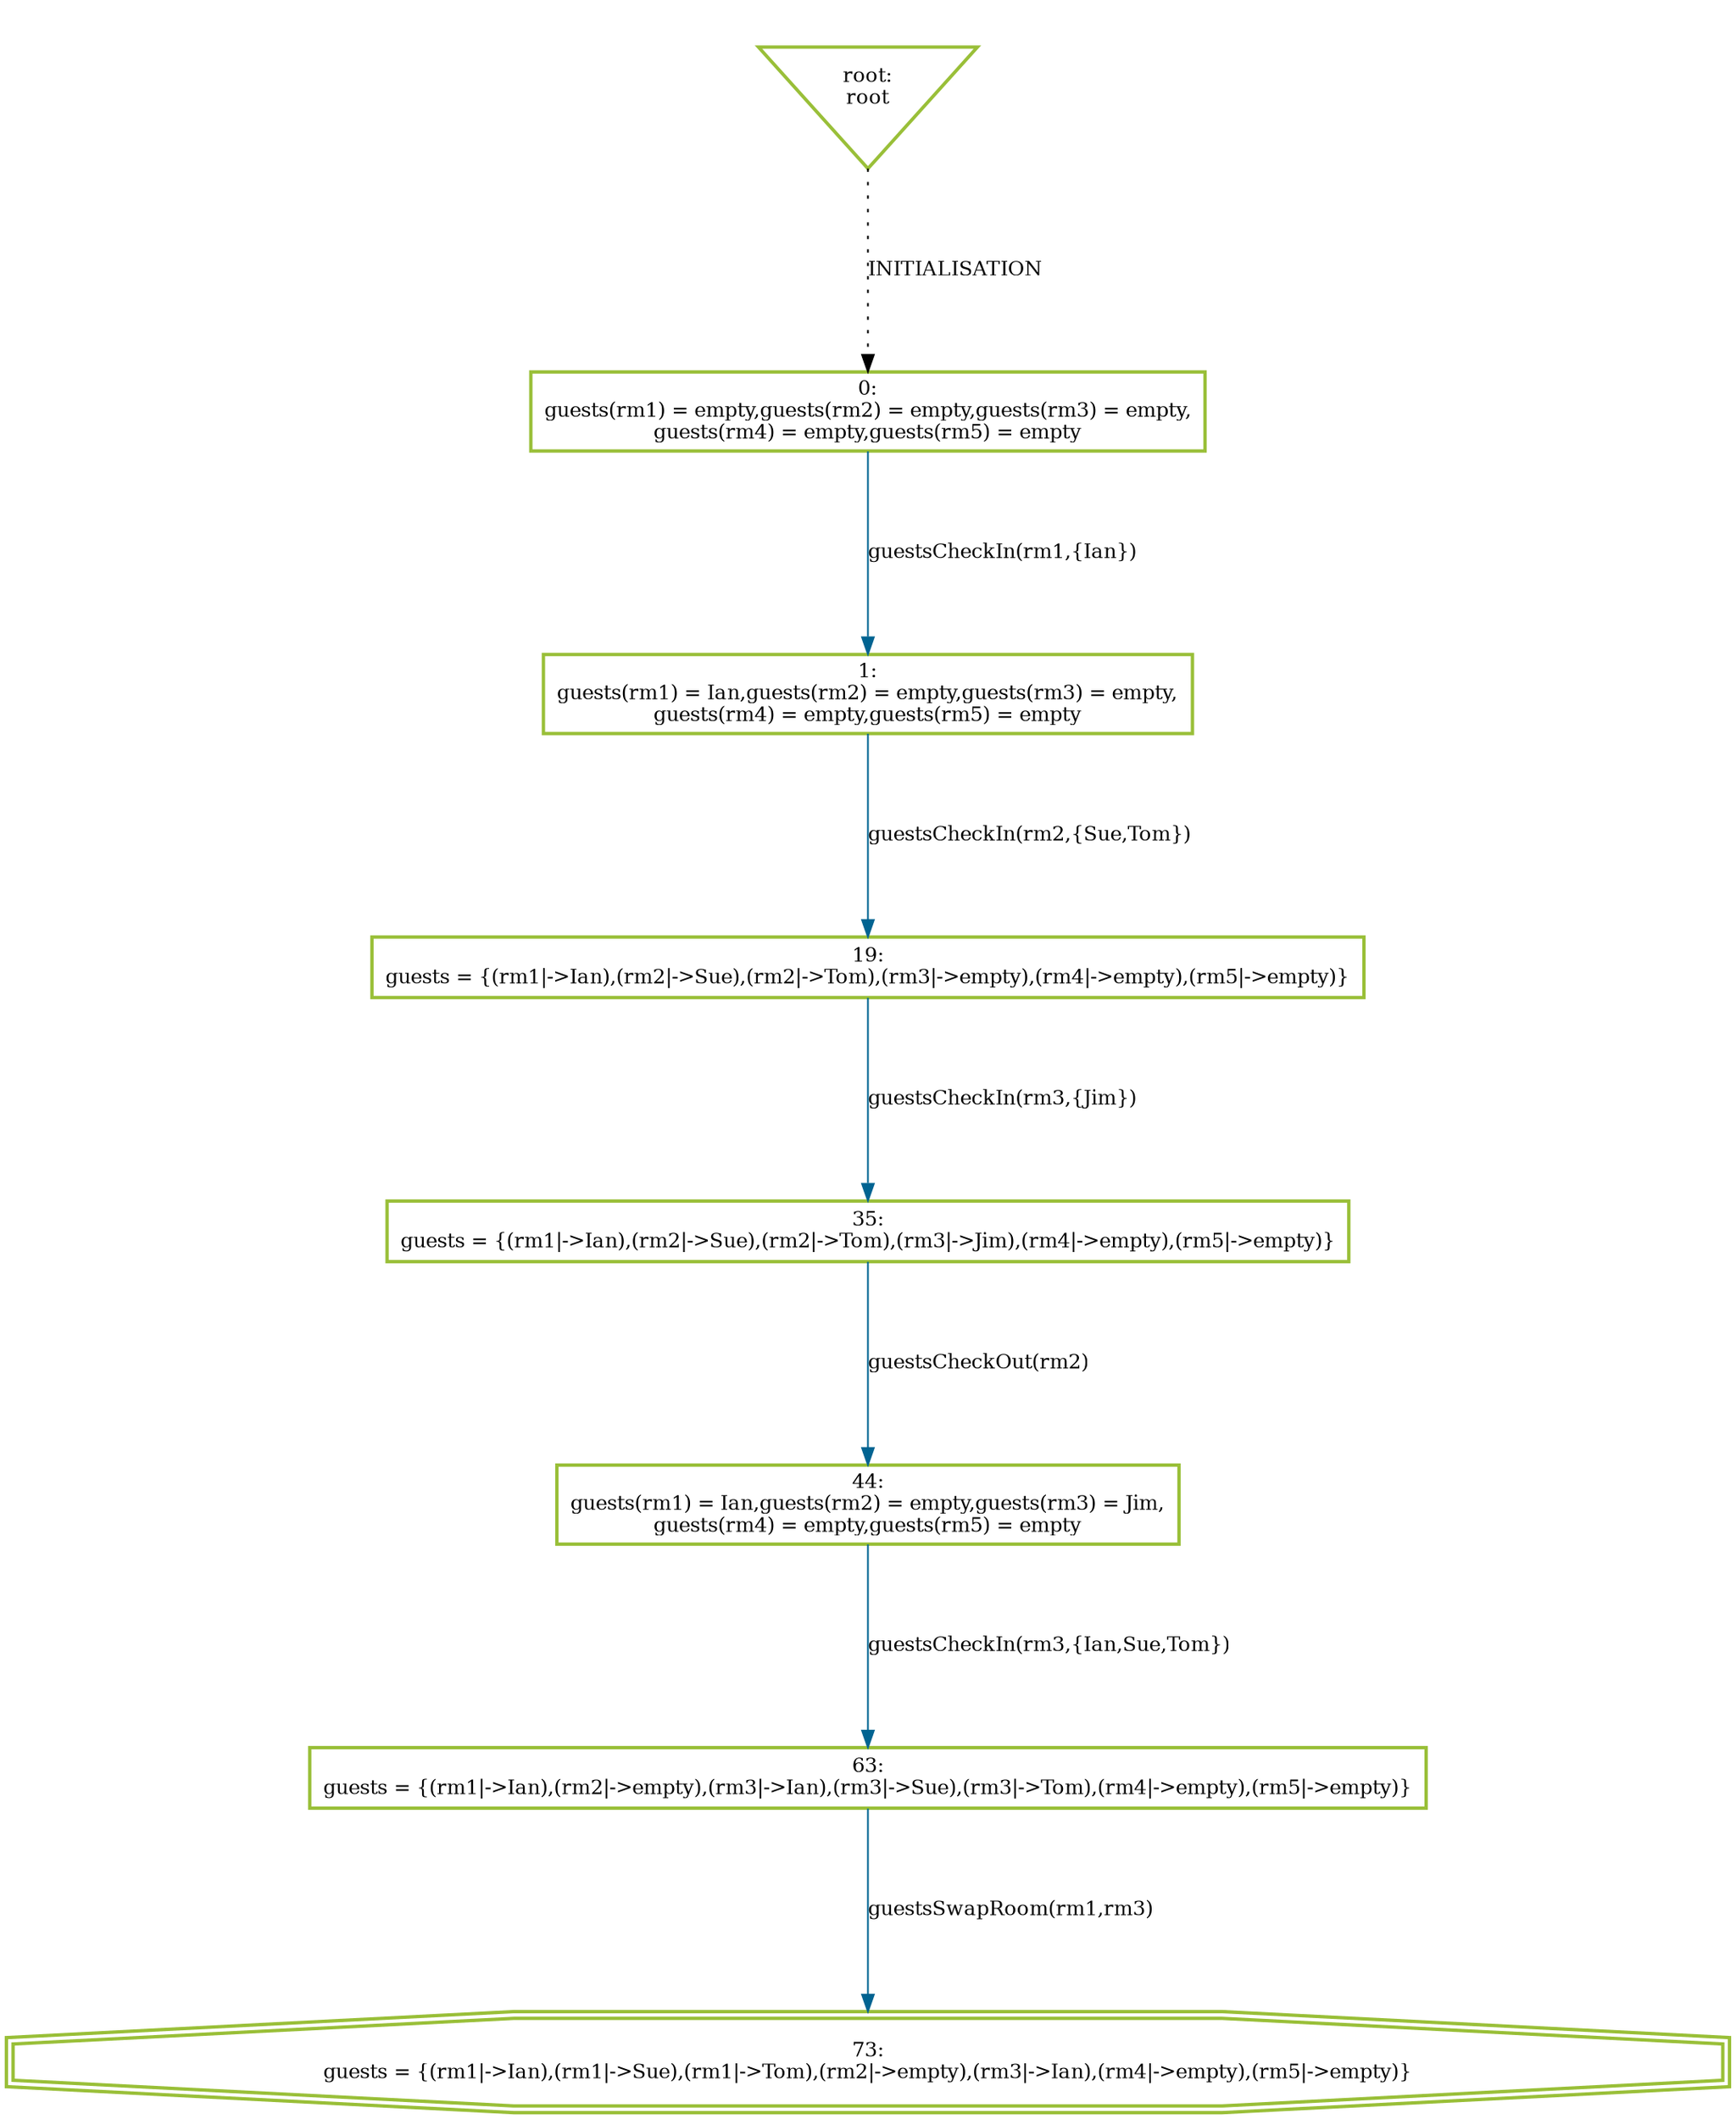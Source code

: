 digraph history {
graph [nodesep=1.5, ranksep=1.5];
0 [shape=box, color="#99BF38", fontsize=12, penwidth=2, label="0:\nguests(rm1) = empty,guests(rm2) = empty,guests(rm3) = empty,\nguests(rm4) = empty,guests(rm5) = empty"];

1 [shape=box, color="#99BF38", fontsize=12, penwidth=2, label="1:\nguests(rm1) = Ian,guests(rm2) = empty,guests(rm3) = empty,\nguests(rm4) = empty,guests(rm5) = empty"];

19 [shape=box, color="#99BF38", fontsize=12, penwidth=2, label="19:\nguests = \{(rm1\|-\>Ian),(rm2\|-\>Sue),(rm2\|-\>Tom),(rm3\|-\>empty),(rm4\|-\>empty),(rm5\|-\>empty)\}"];

35 [shape=box, color="#99BF38", fontsize=12, penwidth=2, label="35:\nguests = \{(rm1\|-\>Ian),(rm2\|-\>Sue),(rm2\|-\>Tom),(rm3\|-\>Jim),(rm4\|-\>empty),(rm5\|-\>empty)\}"];

44 [shape=box, color="#99BF38", fontsize=12, penwidth=2, label="44:\nguests(rm1) = Ian,guests(rm2) = empty,guests(rm3) = Jim,\nguests(rm4) = empty,guests(rm5) = empty"];

63 [shape=box, color="#99BF38", fontsize=12, penwidth=2, label="63:\nguests = \{(rm1\|-\>Ian),(rm2\|-\>empty),(rm3\|-\>Ian),(rm3\|-\>Sue),(rm3\|-\>Tom),(rm4\|-\>empty),(rm5\|-\>empty)\}"];

73 [shape=doubleoctagon, color="#99BF38", fontsize=12, penwidth=2, label="73:\nguests = \{(rm1\|-\>Ian),(rm1\|-\>Sue),(rm1\|-\>Tom),(rm2\|-\>empty),(rm3\|-\>Ian),(rm4\|-\>empty),(rm5\|-\>empty)\}"];

root [shape=invtriangle, color="#99BF38", fontsize=12, penwidth=2, label="root:\nroot"];

root -> 0 [style = dotted, color = black, label="INITIALISATION", fontsize=12];

0 -> 1 [color = "#006391", label="guestsCheckIn(rm1,\{Ian\})", fontsize=12];

1 -> 19 [color = "#006391", label="guestsCheckIn(rm2,\{Sue,Tom\})", fontsize=12];

19 -> 35 [color = "#006391", label="guestsCheckIn(rm3,\{Jim\})", fontsize=12];

35 -> 44 [color = "#006391", label="guestsCheckOut(rm2)", fontsize=12];

44 -> 63 [color = "#006391", label="guestsCheckIn(rm3,\{Ian,Sue,Tom\})", fontsize=12];

63 -> 73 [color = "#006391", label="guestsSwapRoom(rm1,rm3)", fontsize=12];

}
